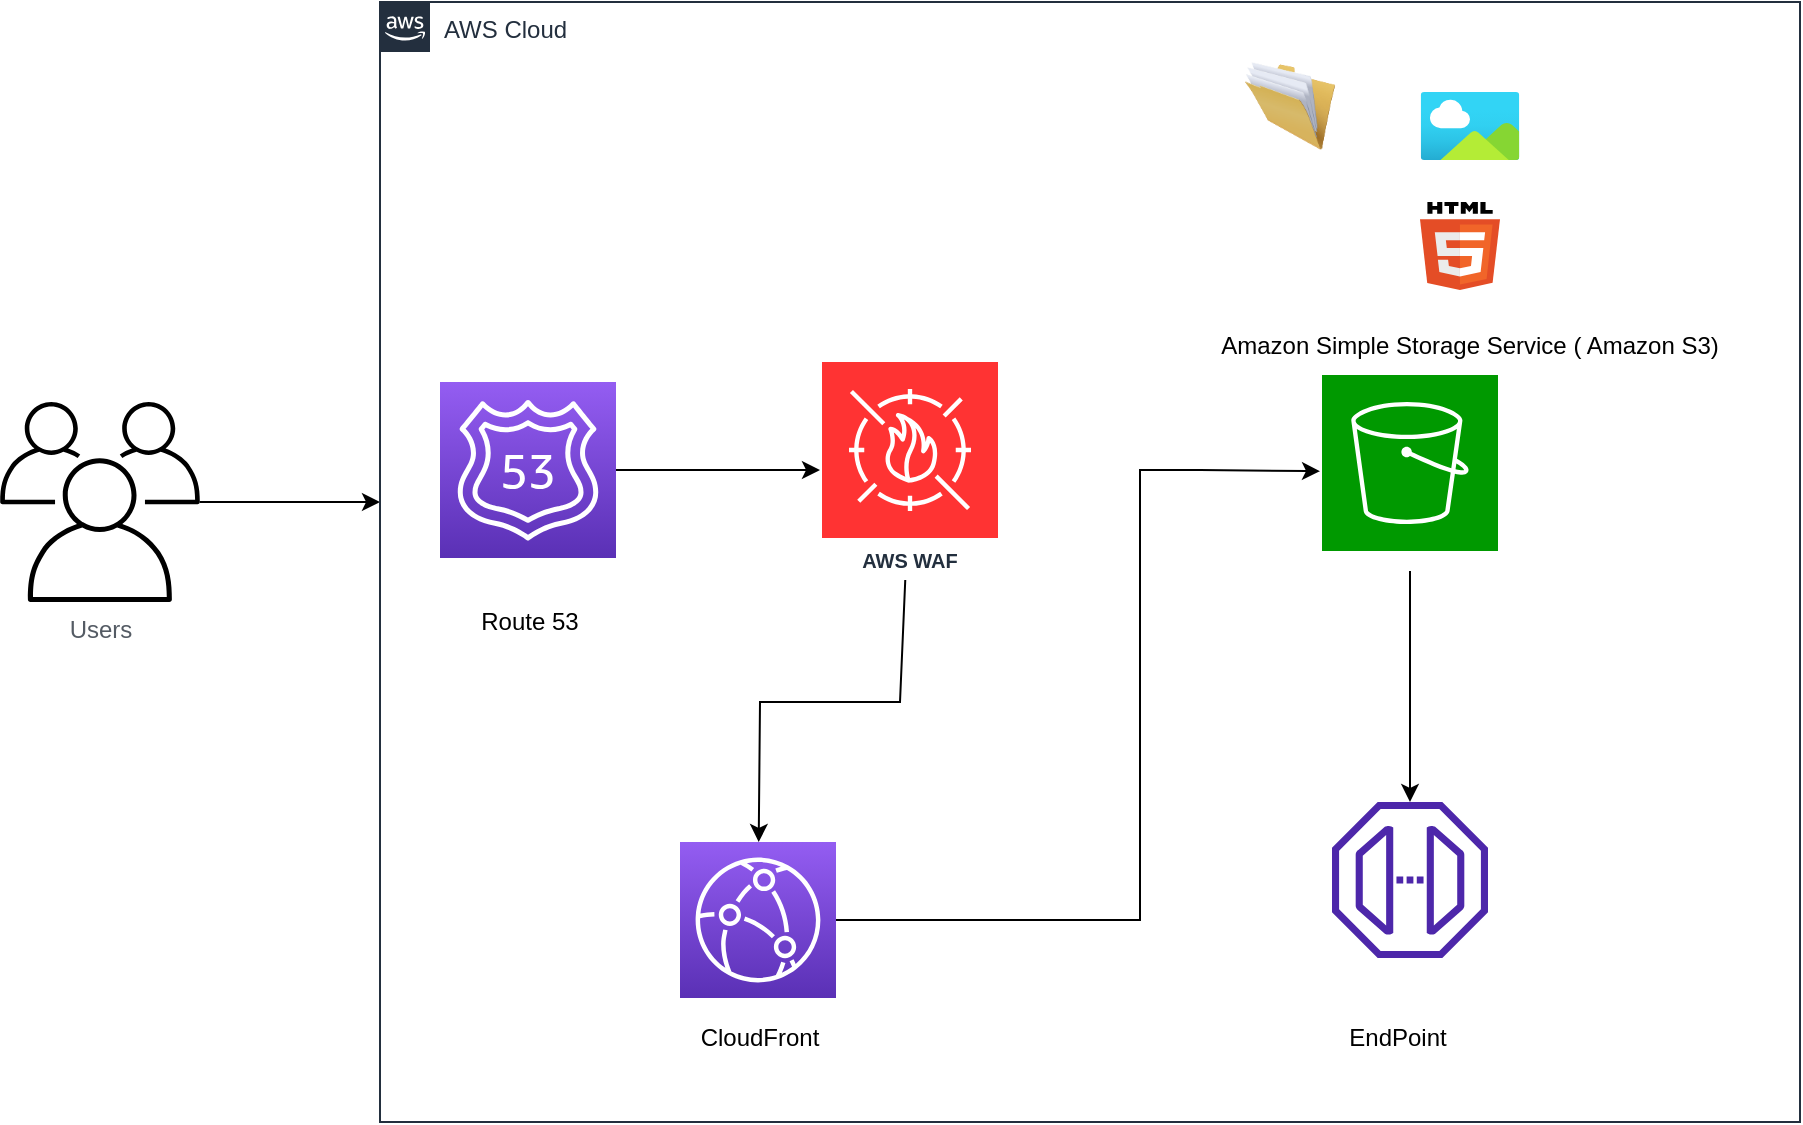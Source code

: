 <mxfile version="21.3.7" type="github">
  <diagram name="Página-1" id="r9rdRXFCgWIeOY9o3cY9">
    <mxGraphModel dx="2954" dy="709" grid="1" gridSize="10" guides="1" tooltips="1" connect="1" arrows="1" fold="1" page="1" pageScale="1" pageWidth="827" pageHeight="1169" math="0" shadow="0">
      <root>
        <mxCell id="0" />
        <mxCell id="1" parent="0" />
        <mxCell id="VtxvKHknxVCpQTFJ7BzY-9" value="AWS WAF" style="sketch=0;outlineConnect=0;fontColor=#232F3E;gradientColor=none;strokeColor=#ffffff;fillColor=#FF3333;dashed=0;verticalLabelPosition=middle;verticalAlign=bottom;align=center;html=1;whiteSpace=wrap;fontSize=10;fontStyle=1;spacing=3;shape=mxgraph.aws4.productIcon;prIcon=mxgraph.aws4.waf;" parent="1" vertex="1">
          <mxGeometry x="-610" y="219" width="90" height="110" as="geometry" />
        </mxCell>
        <mxCell id="VtxvKHknxVCpQTFJ7BzY-10" value="Users" style="sketch=0;outlineConnect=0;gradientColor=none;fontColor=#545B64;strokeColor=none;fillColor=#000000;verticalLabelPosition=bottom;verticalAlign=top;align=center;html=1;fontSize=12;fontStyle=0;aspect=fixed;shape=mxgraph.aws4.illustration_users;pointerEvents=1" parent="1" vertex="1">
          <mxGeometry x="-1020" y="240" width="100" height="100" as="geometry" />
        </mxCell>
        <mxCell id="VtxvKHknxVCpQTFJ7BzY-11" value="" style="sketch=0;points=[[0,0,0],[0.25,0,0],[0.5,0,0],[0.75,0,0],[1,0,0],[0,1,0],[0.25,1,0],[0.5,1,0],[0.75,1,0],[1,1,0],[0,0.25,0],[0,0.5,0],[0,0.75,0],[1,0.25,0],[1,0.5,0],[1,0.75,0]];outlineConnect=0;fontColor=#232F3E;gradientColor=#945DF2;gradientDirection=north;fillColor=#5A30B5;strokeColor=#ffffff;dashed=0;verticalLabelPosition=bottom;verticalAlign=top;align=center;html=1;fontSize=12;fontStyle=0;aspect=fixed;shape=mxgraph.aws4.resourceIcon;resIcon=mxgraph.aws4.route_53;" parent="1" vertex="1">
          <mxGeometry x="-800" y="230" width="88" height="88" as="geometry" />
        </mxCell>
        <mxCell id="VtxvKHknxVCpQTFJ7BzY-12" value="" style="sketch=0;points=[[0,0,0],[0.25,0,0],[0.5,0,0],[0.75,0,0],[1,0,0],[0,1,0],[0.25,1,0],[0.5,1,0],[0.75,1,0],[1,1,0],[0,0.25,0],[0,0.5,0],[0,0.75,0],[1,0.25,0],[1,0.5,0],[1,0.75,0]];outlineConnect=0;fontColor=#232F3E;gradientColor=#945DF2;gradientDirection=north;fillColor=#5A30B5;strokeColor=#ffffff;dashed=0;verticalLabelPosition=bottom;verticalAlign=top;align=center;html=1;fontSize=12;fontStyle=0;aspect=fixed;shape=mxgraph.aws4.resourceIcon;resIcon=mxgraph.aws4.cloudfront;" parent="1" vertex="1">
          <mxGeometry x="-680" y="460" width="78" height="78" as="geometry" />
        </mxCell>
        <mxCell id="VtxvKHknxVCpQTFJ7BzY-14" value="" style="sketch=0;outlineConnect=0;fontColor=#232F3E;gradientColor=none;strokeColor=#ffffff;fillColor=#009900;dashed=0;verticalLabelPosition=middle;verticalAlign=bottom;align=center;html=1;whiteSpace=wrap;fontSize=10;fontStyle=1;spacing=3;shape=mxgraph.aws4.productIcon;prIcon=mxgraph.aws4.s3;" parent="1" vertex="1">
          <mxGeometry x="-360" y="225.5" width="90" height="99" as="geometry" />
        </mxCell>
        <mxCell id="VtxvKHknxVCpQTFJ7BzY-17" value="" style="endArrow=classic;html=1;rounded=0;" parent="1" source="VtxvKHknxVCpQTFJ7BzY-10" edge="1">
          <mxGeometry width="50" height="50" relative="1" as="geometry">
            <mxPoint x="-900" y="290" as="sourcePoint" />
            <mxPoint x="-830" y="290" as="targetPoint" />
          </mxGeometry>
        </mxCell>
        <mxCell id="VtxvKHknxVCpQTFJ7BzY-18" value="" style="endArrow=classic;html=1;rounded=0;" parent="1" source="VtxvKHknxVCpQTFJ7BzY-11" edge="1">
          <mxGeometry width="50" height="50" relative="1" as="geometry">
            <mxPoint x="-640" y="250" as="sourcePoint" />
            <mxPoint x="-610" y="274" as="targetPoint" />
          </mxGeometry>
        </mxCell>
        <mxCell id="VtxvKHknxVCpQTFJ7BzY-20" value="" style="endArrow=classic;html=1;rounded=0;" parent="1" source="VtxvKHknxVCpQTFJ7BzY-9" target="VtxvKHknxVCpQTFJ7BzY-12" edge="1">
          <mxGeometry width="50" height="50" relative="1" as="geometry">
            <mxPoint x="-640" y="440" as="sourcePoint" />
            <mxPoint x="-560" y="470" as="targetPoint" />
            <Array as="points">
              <mxPoint x="-570" y="390" />
              <mxPoint x="-640" y="390" />
            </Array>
          </mxGeometry>
        </mxCell>
        <mxCell id="VtxvKHknxVCpQTFJ7BzY-23" value="Amazon Simple Storage Service ( Amazon S3)" style="text;html=1;strokeColor=none;fillColor=none;align=center;verticalAlign=middle;whiteSpace=wrap;rounded=0;" parent="1" vertex="1">
          <mxGeometry x="-420" y="200" width="270" height="24.5" as="geometry" />
        </mxCell>
        <mxCell id="VtxvKHknxVCpQTFJ7BzY-24" value="&lt;span style=&quot;background-color: rgb(255, 255, 255);&quot;&gt;EndPoint&lt;/span&gt;" style="text;html=1;strokeColor=none;fillColor=none;align=center;verticalAlign=middle;whiteSpace=wrap;rounded=0;" parent="1" vertex="1">
          <mxGeometry x="-421" y="528" width="200" height="60" as="geometry" />
        </mxCell>
        <mxCell id="VtxvKHknxVCpQTFJ7BzY-31" value="" style="endArrow=classic;html=1;rounded=0;" parent="1" source="VtxvKHknxVCpQTFJ7BzY-12" target="VtxvKHknxVCpQTFJ7BzY-14" edge="1">
          <mxGeometry width="50" height="50" relative="1" as="geometry">
            <mxPoint x="-500" y="370" as="sourcePoint" />
            <mxPoint x="-450" y="320" as="targetPoint" />
            <Array as="points">
              <mxPoint x="-450" y="499" />
              <mxPoint x="-450" y="330" />
              <mxPoint x="-450" y="274" />
              <mxPoint x="-420" y="274" />
            </Array>
          </mxGeometry>
        </mxCell>
        <mxCell id="VtxvKHknxVCpQTFJ7BzY-32" value="" style="endArrow=classic;html=1;rounded=0;" parent="1" source="VtxvKHknxVCpQTFJ7BzY-14" edge="1" target="VtxvKHknxVCpQTFJ7BzY-13">
          <mxGeometry width="50" height="50" relative="1" as="geometry">
            <mxPoint x="-420" y="400" as="sourcePoint" />
            <mxPoint x="-320" y="450" as="targetPoint" />
            <Array as="points">
              <mxPoint x="-315" y="410" />
            </Array>
          </mxGeometry>
        </mxCell>
        <mxCell id="VtxvKHknxVCpQTFJ7BzY-36" value="Route 53" style="text;html=1;strokeColor=none;fillColor=none;align=center;verticalAlign=middle;whiteSpace=wrap;rounded=0;" parent="1" vertex="1">
          <mxGeometry x="-800" y="330" width="90" height="40" as="geometry" />
        </mxCell>
        <mxCell id="VtxvKHknxVCpQTFJ7BzY-37" value="CloudFront" style="text;html=1;strokeColor=none;fillColor=none;align=center;verticalAlign=middle;whiteSpace=wrap;rounded=0;" parent="1" vertex="1">
          <mxGeometry x="-670" y="543" width="60" height="30" as="geometry" />
        </mxCell>
        <mxCell id="kO8_J8SK22lDWm1RbHzg-2" value="" style="dashed=0;outlineConnect=0;html=1;align=center;labelPosition=center;verticalLabelPosition=bottom;verticalAlign=top;shape=mxgraph.weblogos.html5" vertex="1" parent="1">
          <mxGeometry x="-310" y="140" width="40" height="44" as="geometry" />
        </mxCell>
        <mxCell id="kO8_J8SK22lDWm1RbHzg-3" value="" style="image;html=1;image=img/lib/clip_art/general/Full_Folder_128x128.png" vertex="1" parent="1">
          <mxGeometry x="-400" y="70" width="50" height="44" as="geometry" />
        </mxCell>
        <mxCell id="kO8_J8SK22lDWm1RbHzg-5" value="" style="image;aspect=fixed;html=1;points=[];align=center;fontSize=12;image=img/lib/azure2/general/Image.svg;" vertex="1" parent="1">
          <mxGeometry x="-309.72" y="85" width="49.45" height="34" as="geometry" />
        </mxCell>
        <mxCell id="kO8_J8SK22lDWm1RbHzg-6" value="AWS Cloud" style="points=[[0,0],[0.25,0],[0.5,0],[0.75,0],[1,0],[1,0.25],[1,0.5],[1,0.75],[1,1],[0.75,1],[0.5,1],[0.25,1],[0,1],[0,0.75],[0,0.5],[0,0.25]];outlineConnect=0;gradientColor=none;html=1;whiteSpace=wrap;fontSize=12;fontStyle=0;container=1;pointerEvents=0;collapsible=0;recursiveResize=0;shape=mxgraph.aws4.group;grIcon=mxgraph.aws4.group_aws_cloud_alt;strokeColor=#232F3E;fillColor=none;verticalAlign=top;align=left;spacingLeft=30;fontColor=#232F3E;dashed=0;" vertex="1" parent="1">
          <mxGeometry x="-830" y="40" width="710" height="560" as="geometry" />
        </mxCell>
        <mxCell id="VtxvKHknxVCpQTFJ7BzY-13" value="" style="sketch=0;outlineConnect=0;fontColor=#232F3E;gradientColor=none;fillColor=#4D27AA;strokeColor=none;dashed=0;verticalLabelPosition=bottom;verticalAlign=top;align=center;html=1;fontSize=12;fontStyle=0;aspect=fixed;pointerEvents=1;shape=mxgraph.aws4.endpoint;" parent="kO8_J8SK22lDWm1RbHzg-6" vertex="1">
          <mxGeometry x="476" y="400" width="78" height="78" as="geometry" />
        </mxCell>
      </root>
    </mxGraphModel>
  </diagram>
</mxfile>
